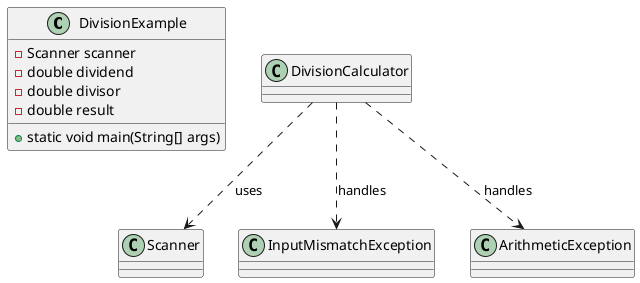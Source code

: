 @startuml DivisionExample
class DivisionExample {
  +static void main(String[] args)
  -Scanner scanner
  -double dividend
  -double divisor
  -double result
}
DivisionCalculator ..> Scanner : uses
DivisionCalculator ..> InputMismatchException : handles
DivisionCalculator ..> ArithmeticException : handles
@enduml